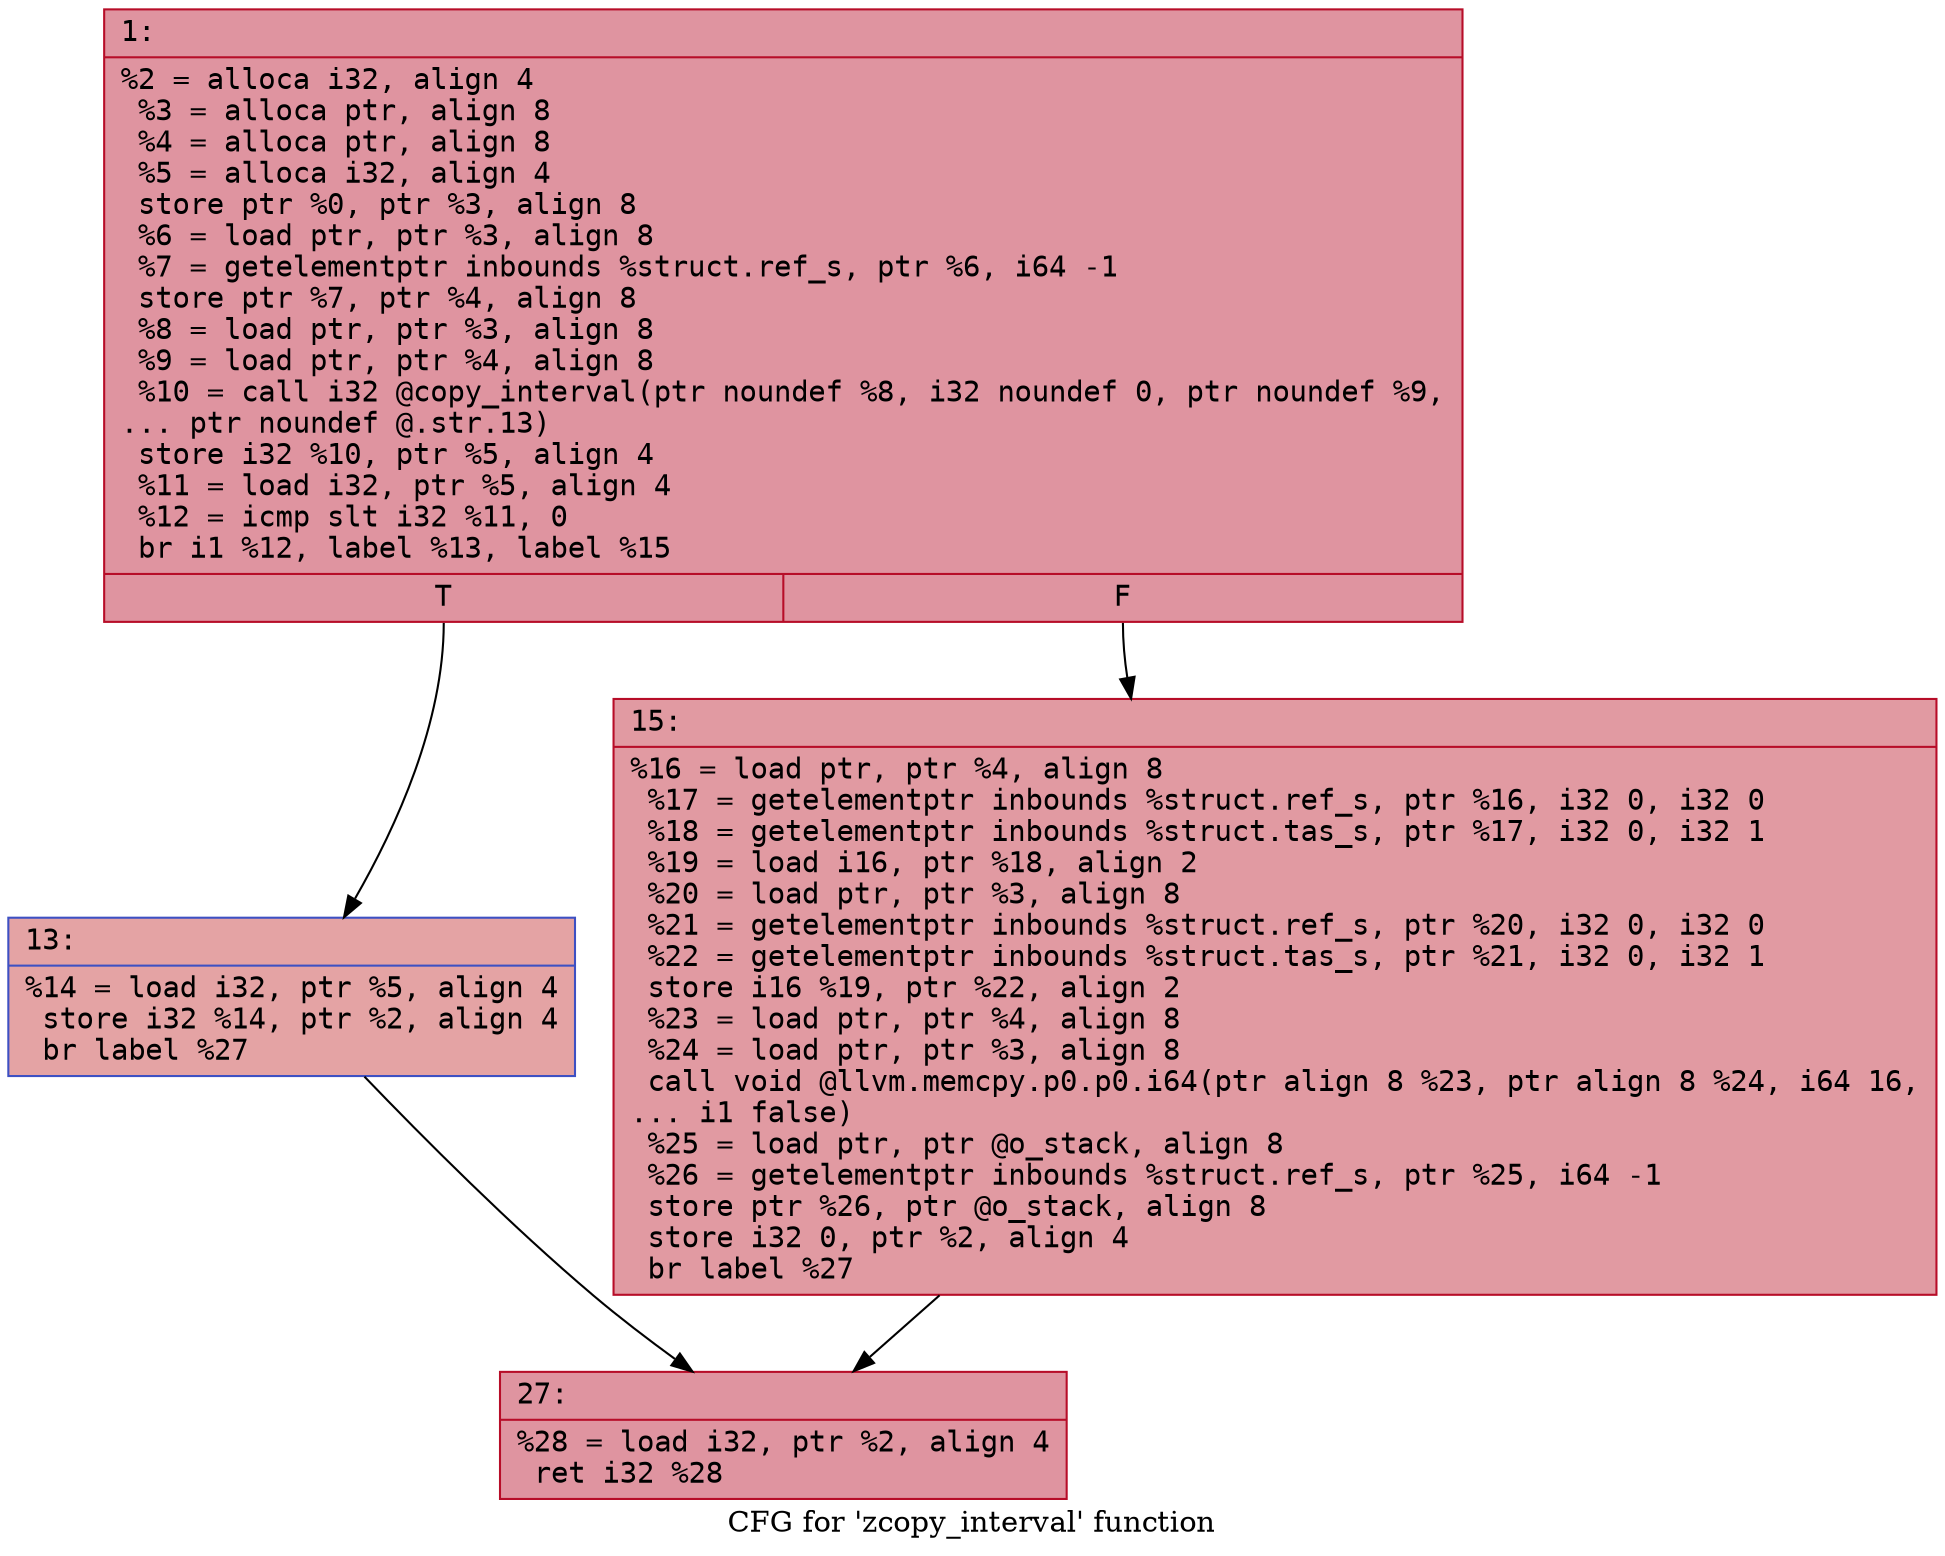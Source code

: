 digraph "CFG for 'zcopy_interval' function" {
	label="CFG for 'zcopy_interval' function";

	Node0x6000037f3070 [shape=record,color="#b70d28ff", style=filled, fillcolor="#b70d2870" fontname="Courier",label="{1:\l|  %2 = alloca i32, align 4\l  %3 = alloca ptr, align 8\l  %4 = alloca ptr, align 8\l  %5 = alloca i32, align 4\l  store ptr %0, ptr %3, align 8\l  %6 = load ptr, ptr %3, align 8\l  %7 = getelementptr inbounds %struct.ref_s, ptr %6, i64 -1\l  store ptr %7, ptr %4, align 8\l  %8 = load ptr, ptr %3, align 8\l  %9 = load ptr, ptr %4, align 8\l  %10 = call i32 @copy_interval(ptr noundef %8, i32 noundef 0, ptr noundef %9,\l... ptr noundef @.str.13)\l  store i32 %10, ptr %5, align 4\l  %11 = load i32, ptr %5, align 4\l  %12 = icmp slt i32 %11, 0\l  br i1 %12, label %13, label %15\l|{<s0>T|<s1>F}}"];
	Node0x6000037f3070:s0 -> Node0x6000037f30c0[tooltip="1 -> 13\nProbability 37.50%" ];
	Node0x6000037f3070:s1 -> Node0x6000037f3110[tooltip="1 -> 15\nProbability 62.50%" ];
	Node0x6000037f30c0 [shape=record,color="#3d50c3ff", style=filled, fillcolor="#c32e3170" fontname="Courier",label="{13:\l|  %14 = load i32, ptr %5, align 4\l  store i32 %14, ptr %2, align 4\l  br label %27\l}"];
	Node0x6000037f30c0 -> Node0x6000037f3160[tooltip="13 -> 27\nProbability 100.00%" ];
	Node0x6000037f3110 [shape=record,color="#b70d28ff", style=filled, fillcolor="#bb1b2c70" fontname="Courier",label="{15:\l|  %16 = load ptr, ptr %4, align 8\l  %17 = getelementptr inbounds %struct.ref_s, ptr %16, i32 0, i32 0\l  %18 = getelementptr inbounds %struct.tas_s, ptr %17, i32 0, i32 1\l  %19 = load i16, ptr %18, align 2\l  %20 = load ptr, ptr %3, align 8\l  %21 = getelementptr inbounds %struct.ref_s, ptr %20, i32 0, i32 0\l  %22 = getelementptr inbounds %struct.tas_s, ptr %21, i32 0, i32 1\l  store i16 %19, ptr %22, align 2\l  %23 = load ptr, ptr %4, align 8\l  %24 = load ptr, ptr %3, align 8\l  call void @llvm.memcpy.p0.p0.i64(ptr align 8 %23, ptr align 8 %24, i64 16,\l... i1 false)\l  %25 = load ptr, ptr @o_stack, align 8\l  %26 = getelementptr inbounds %struct.ref_s, ptr %25, i64 -1\l  store ptr %26, ptr @o_stack, align 8\l  store i32 0, ptr %2, align 4\l  br label %27\l}"];
	Node0x6000037f3110 -> Node0x6000037f3160[tooltip="15 -> 27\nProbability 100.00%" ];
	Node0x6000037f3160 [shape=record,color="#b70d28ff", style=filled, fillcolor="#b70d2870" fontname="Courier",label="{27:\l|  %28 = load i32, ptr %2, align 4\l  ret i32 %28\l}"];
}
